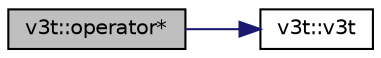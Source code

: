 digraph "v3t::operator*"
{
  edge [fontname="Helvetica",fontsize="10",labelfontname="Helvetica",labelfontsize="10"];
  node [fontname="Helvetica",fontsize="10",shape=record];
  rankdir="LR";
  Node1 [label="v3t::operator*",height=0.2,width=0.4,color="black", fillcolor="grey75", style="filled", fontcolor="black"];
  Node1 -> Node2 [color="midnightblue",fontsize="10",style="solid",fontname="Helvetica"];
  Node2 [label="v3t::v3t",height=0.2,width=0.4,color="black", fillcolor="white", style="filled",URL="$classv3t.html#ab982c773b618a922dcedb690c65069c5"];
}
